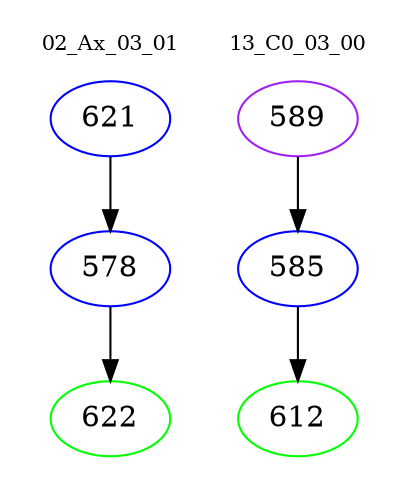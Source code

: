 digraph{
subgraph cluster_0 {
color = white
label = "02_Ax_03_01";
fontsize=10;
T0_621 [label="621", color="blue"]
T0_621 -> T0_578 [color="black"]
T0_578 [label="578", color="blue"]
T0_578 -> T0_622 [color="black"]
T0_622 [label="622", color="green"]
}
subgraph cluster_1 {
color = white
label = "13_C0_03_00";
fontsize=10;
T1_589 [label="589", color="purple"]
T1_589 -> T1_585 [color="black"]
T1_585 [label="585", color="blue"]
T1_585 -> T1_612 [color="black"]
T1_612 [label="612", color="green"]
}
}
